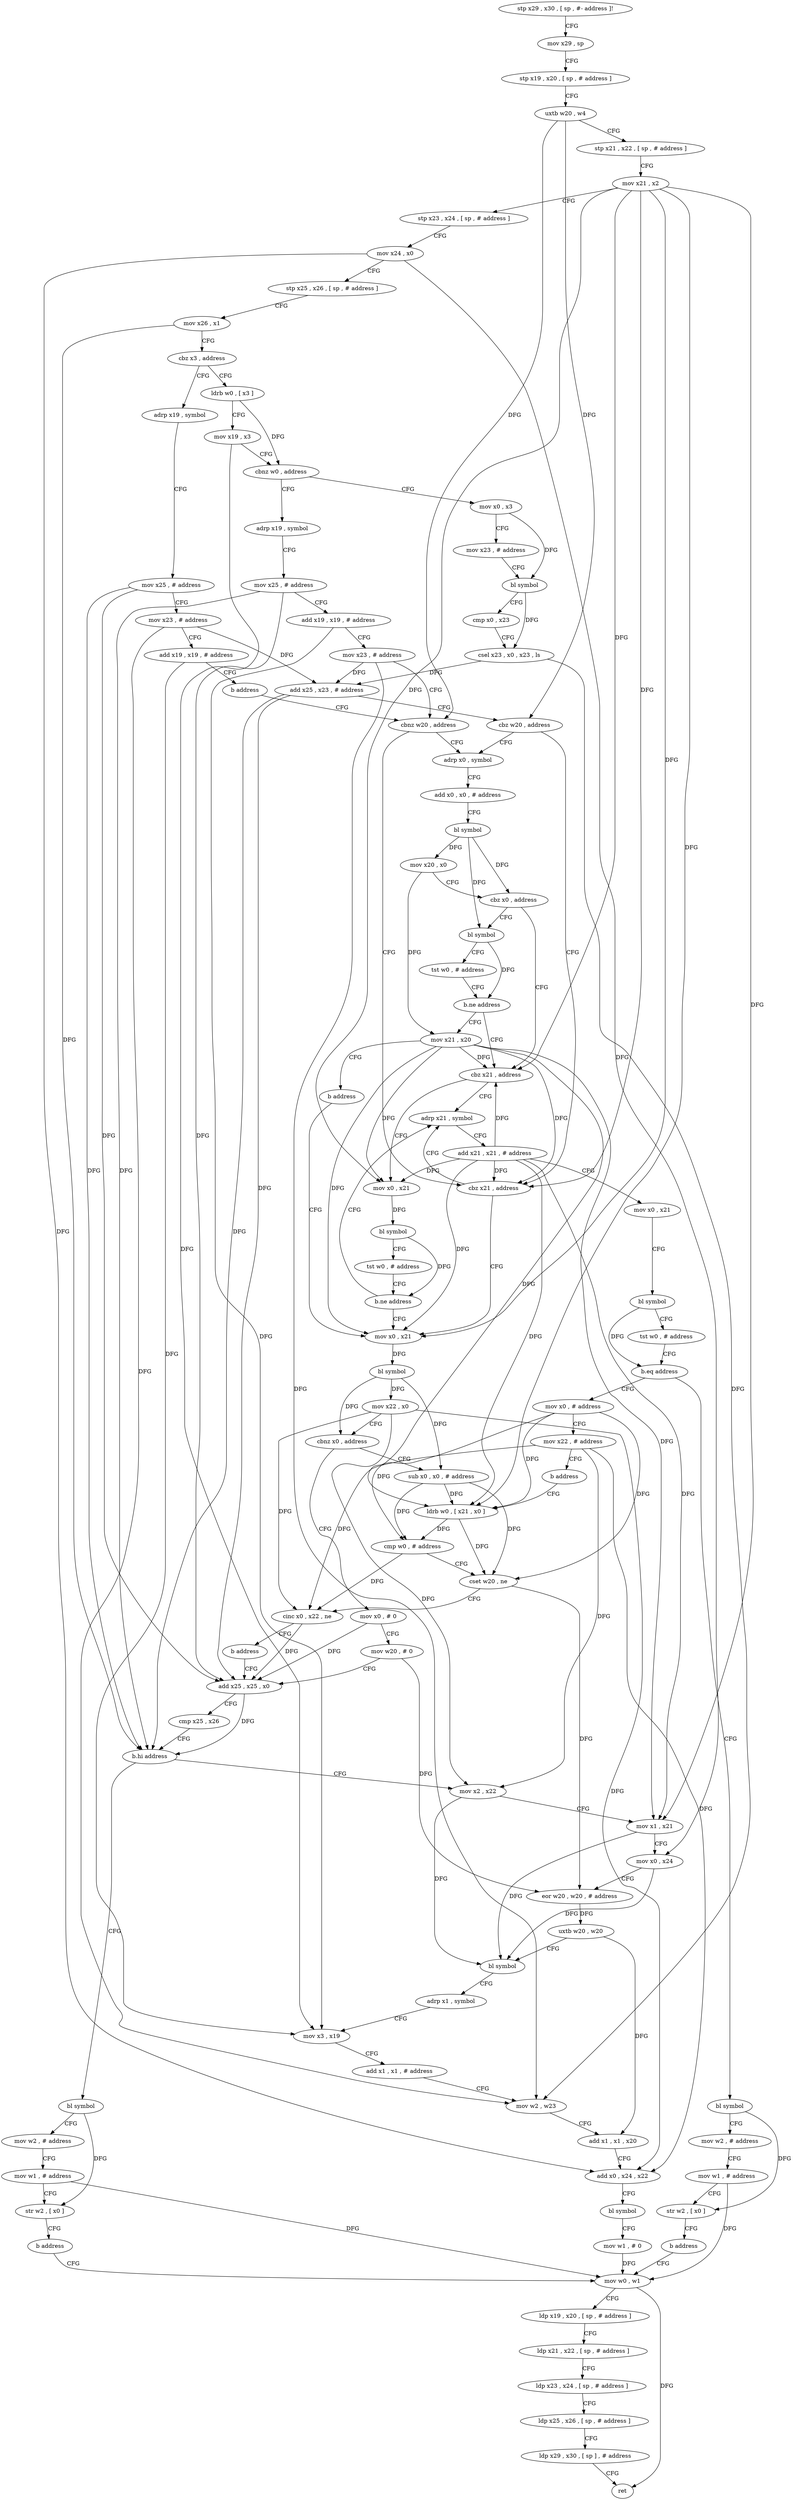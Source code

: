 digraph "func" {
"4283600" [label = "stp x29 , x30 , [ sp , #- address ]!" ]
"4283604" [label = "mov x29 , sp" ]
"4283608" [label = "stp x19 , x20 , [ sp , # address ]" ]
"4283612" [label = "uxtb w20 , w4" ]
"4283616" [label = "stp x21 , x22 , [ sp , # address ]" ]
"4283620" [label = "mov x21 , x2" ]
"4283624" [label = "stp x23 , x24 , [ sp , # address ]" ]
"4283628" [label = "mov x24 , x0" ]
"4283632" [label = "stp x25 , x26 , [ sp , # address ]" ]
"4283636" [label = "mov x26 , x1" ]
"4283640" [label = "cbz x3 , address" ]
"4283952" [label = "adrp x19 , symbol" ]
"4283644" [label = "ldrb w0 , [ x3 ]" ]
"4283956" [label = "mov x25 , # address" ]
"4283960" [label = "mov x23 , # address" ]
"4283964" [label = "add x19 , x19 , # address" ]
"4283968" [label = "b address" ]
"4283672" [label = "cbnz w20 , address" ]
"4283648" [label = "mov x19 , x3" ]
"4283652" [label = "cbnz w0 , address" ]
"4283800" [label = "mov x0 , x3" ]
"4283656" [label = "adrp x19 , symbol" ]
"4283828" [label = "adrp x0 , symbol" ]
"4283676" [label = "cbz x21 , address" ]
"4283804" [label = "mov x23 , # address" ]
"4283808" [label = "bl symbol" ]
"4283812" [label = "cmp x0 , x23" ]
"4283816" [label = "csel x23 , x0 , x23 , ls" ]
"4283820" [label = "add x25 , x23 , # address" ]
"4283824" [label = "cbz w20 , address" ]
"4283660" [label = "mov x25 , # address" ]
"4283664" [label = "add x19 , x19 , # address" ]
"4283668" [label = "mov x23 , # address" ]
"4283832" [label = "add x0 , x0 , # address" ]
"4283836" [label = "bl symbol" ]
"4283840" [label = "mov x20 , x0" ]
"4283844" [label = "cbz x0 , address" ]
"4283860" [label = "cbz x21 , address" ]
"4283848" [label = "bl symbol" ]
"4283880" [label = "adrp x21 , symbol" ]
"4283680" [label = "mov x0 , x21" ]
"4283864" [label = "mov x0 , x21" ]
"4283852" [label = "tst w0 , # address" ]
"4283856" [label = "b.ne address" ]
"4283944" [label = "mov x21 , x20" ]
"4283884" [label = "add x21 , x21 , # address" ]
"4283888" [label = "mov x0 , x21" ]
"4283892" [label = "bl symbol" ]
"4283896" [label = "tst w0 , # address" ]
"4283900" [label = "b.eq address" ]
"4283996" [label = "bl symbol" ]
"4283904" [label = "mov x0 , # address" ]
"4283684" [label = "bl symbol" ]
"4283688" [label = "mov x22 , x0" ]
"4283692" [label = "cbnz x0 , address" ]
"4283920" [label = "sub x0 , x0 , # address" ]
"4283696" [label = "mov x0 , # 0" ]
"4283868" [label = "bl symbol" ]
"4283872" [label = "tst w0 , # address" ]
"4283876" [label = "b.ne address" ]
"4283948" [label = "b address" ]
"4284000" [label = "mov w2 , # address" ]
"4284004" [label = "mov w1 , # address" ]
"4284008" [label = "str w2 , [ x0 ]" ]
"4284012" [label = "b address" ]
"4283772" [label = "mov w0 , w1" ]
"4283908" [label = "mov x22 , # address" ]
"4283912" [label = "b address" ]
"4283924" [label = "ldrb w0 , [ x21 , x0 ]" ]
"4283700" [label = "mov w20 , # 0" ]
"4283704" [label = "add x25 , x25 , x0" ]
"4283776" [label = "ldp x19 , x20 , [ sp , # address ]" ]
"4283780" [label = "ldp x21 , x22 , [ sp , # address ]" ]
"4283784" [label = "ldp x23 , x24 , [ sp , # address ]" ]
"4283788" [label = "ldp x25 , x26 , [ sp , # address ]" ]
"4283792" [label = "ldp x29 , x30 , [ sp ] , # address" ]
"4283796" [label = "ret" ]
"4283928" [label = "cmp w0 , # address" ]
"4283932" [label = "cset w20 , ne" ]
"4283936" [label = "cinc x0 , x22 , ne" ]
"4283940" [label = "b address" ]
"4283708" [label = "cmp x25 , x26" ]
"4283712" [label = "b.hi address" ]
"4283976" [label = "bl symbol" ]
"4283716" [label = "mov x2 , x22" ]
"4283980" [label = "mov w2 , # address" ]
"4283984" [label = "mov w1 , # address" ]
"4283988" [label = "str w2 , [ x0 ]" ]
"4283992" [label = "b address" ]
"4283720" [label = "mov x1 , x21" ]
"4283724" [label = "mov x0 , x24" ]
"4283728" [label = "eor w20 , w20 , # address" ]
"4283732" [label = "uxtb w20 , w20" ]
"4283736" [label = "bl symbol" ]
"4283740" [label = "adrp x1 , symbol" ]
"4283744" [label = "mov x3 , x19" ]
"4283748" [label = "add x1 , x1 , # address" ]
"4283752" [label = "mov w2 , w23" ]
"4283756" [label = "add x1 , x1 , x20" ]
"4283760" [label = "add x0 , x24 , x22" ]
"4283764" [label = "bl symbol" ]
"4283768" [label = "mov w1 , # 0" ]
"4283600" -> "4283604" [ label = "CFG" ]
"4283604" -> "4283608" [ label = "CFG" ]
"4283608" -> "4283612" [ label = "CFG" ]
"4283612" -> "4283616" [ label = "CFG" ]
"4283612" -> "4283672" [ label = "DFG" ]
"4283612" -> "4283824" [ label = "DFG" ]
"4283616" -> "4283620" [ label = "CFG" ]
"4283620" -> "4283624" [ label = "CFG" ]
"4283620" -> "4283676" [ label = "DFG" ]
"4283620" -> "4283860" [ label = "DFG" ]
"4283620" -> "4283680" [ label = "DFG" ]
"4283620" -> "4283864" [ label = "DFG" ]
"4283620" -> "4283924" [ label = "DFG" ]
"4283620" -> "4283720" [ label = "DFG" ]
"4283624" -> "4283628" [ label = "CFG" ]
"4283628" -> "4283632" [ label = "CFG" ]
"4283628" -> "4283724" [ label = "DFG" ]
"4283628" -> "4283760" [ label = "DFG" ]
"4283632" -> "4283636" [ label = "CFG" ]
"4283636" -> "4283640" [ label = "CFG" ]
"4283636" -> "4283712" [ label = "DFG" ]
"4283640" -> "4283952" [ label = "CFG" ]
"4283640" -> "4283644" [ label = "CFG" ]
"4283952" -> "4283956" [ label = "CFG" ]
"4283644" -> "4283648" [ label = "CFG" ]
"4283644" -> "4283652" [ label = "DFG" ]
"4283956" -> "4283960" [ label = "CFG" ]
"4283956" -> "4283704" [ label = "DFG" ]
"4283956" -> "4283712" [ label = "DFG" ]
"4283960" -> "4283964" [ label = "CFG" ]
"4283960" -> "4283820" [ label = "DFG" ]
"4283960" -> "4283752" [ label = "DFG" ]
"4283964" -> "4283968" [ label = "CFG" ]
"4283964" -> "4283744" [ label = "DFG" ]
"4283968" -> "4283672" [ label = "CFG" ]
"4283672" -> "4283828" [ label = "CFG" ]
"4283672" -> "4283676" [ label = "CFG" ]
"4283648" -> "4283652" [ label = "CFG" ]
"4283648" -> "4283744" [ label = "DFG" ]
"4283652" -> "4283800" [ label = "CFG" ]
"4283652" -> "4283656" [ label = "CFG" ]
"4283800" -> "4283804" [ label = "CFG" ]
"4283800" -> "4283808" [ label = "DFG" ]
"4283656" -> "4283660" [ label = "CFG" ]
"4283828" -> "4283832" [ label = "CFG" ]
"4283676" -> "4283880" [ label = "CFG" ]
"4283676" -> "4283680" [ label = "CFG" ]
"4283804" -> "4283808" [ label = "CFG" ]
"4283808" -> "4283812" [ label = "CFG" ]
"4283808" -> "4283816" [ label = "DFG" ]
"4283812" -> "4283816" [ label = "CFG" ]
"4283816" -> "4283820" [ label = "DFG" ]
"4283816" -> "4283752" [ label = "DFG" ]
"4283820" -> "4283824" [ label = "CFG" ]
"4283820" -> "4283704" [ label = "DFG" ]
"4283820" -> "4283712" [ label = "DFG" ]
"4283824" -> "4283676" [ label = "CFG" ]
"4283824" -> "4283828" [ label = "CFG" ]
"4283660" -> "4283664" [ label = "CFG" ]
"4283660" -> "4283704" [ label = "DFG" ]
"4283660" -> "4283712" [ label = "DFG" ]
"4283664" -> "4283668" [ label = "CFG" ]
"4283664" -> "4283744" [ label = "DFG" ]
"4283668" -> "4283672" [ label = "CFG" ]
"4283668" -> "4283820" [ label = "DFG" ]
"4283668" -> "4283752" [ label = "DFG" ]
"4283832" -> "4283836" [ label = "CFG" ]
"4283836" -> "4283840" [ label = "DFG" ]
"4283836" -> "4283844" [ label = "DFG" ]
"4283836" -> "4283848" [ label = "DFG" ]
"4283840" -> "4283844" [ label = "CFG" ]
"4283840" -> "4283944" [ label = "DFG" ]
"4283844" -> "4283860" [ label = "CFG" ]
"4283844" -> "4283848" [ label = "CFG" ]
"4283860" -> "4283880" [ label = "CFG" ]
"4283860" -> "4283864" [ label = "CFG" ]
"4283848" -> "4283852" [ label = "CFG" ]
"4283848" -> "4283856" [ label = "DFG" ]
"4283880" -> "4283884" [ label = "CFG" ]
"4283680" -> "4283684" [ label = "DFG" ]
"4283864" -> "4283868" [ label = "DFG" ]
"4283852" -> "4283856" [ label = "CFG" ]
"4283856" -> "4283944" [ label = "CFG" ]
"4283856" -> "4283860" [ label = "CFG" ]
"4283944" -> "4283948" [ label = "CFG" ]
"4283944" -> "4283676" [ label = "DFG" ]
"4283944" -> "4283860" [ label = "DFG" ]
"4283944" -> "4283680" [ label = "DFG" ]
"4283944" -> "4283864" [ label = "DFG" ]
"4283944" -> "4283924" [ label = "DFG" ]
"4283944" -> "4283720" [ label = "DFG" ]
"4283884" -> "4283888" [ label = "CFG" ]
"4283884" -> "4283676" [ label = "DFG" ]
"4283884" -> "4283860" [ label = "DFG" ]
"4283884" -> "4283680" [ label = "DFG" ]
"4283884" -> "4283864" [ label = "DFG" ]
"4283884" -> "4283924" [ label = "DFG" ]
"4283884" -> "4283720" [ label = "DFG" ]
"4283888" -> "4283892" [ label = "CFG" ]
"4283892" -> "4283896" [ label = "CFG" ]
"4283892" -> "4283900" [ label = "DFG" ]
"4283896" -> "4283900" [ label = "CFG" ]
"4283900" -> "4283996" [ label = "CFG" ]
"4283900" -> "4283904" [ label = "CFG" ]
"4283996" -> "4284000" [ label = "CFG" ]
"4283996" -> "4284008" [ label = "DFG" ]
"4283904" -> "4283908" [ label = "CFG" ]
"4283904" -> "4283924" [ label = "DFG" ]
"4283904" -> "4283928" [ label = "DFG" ]
"4283904" -> "4283932" [ label = "DFG" ]
"4283684" -> "4283688" [ label = "DFG" ]
"4283684" -> "4283692" [ label = "DFG" ]
"4283684" -> "4283920" [ label = "DFG" ]
"4283688" -> "4283692" [ label = "CFG" ]
"4283688" -> "4283716" [ label = "DFG" ]
"4283688" -> "4283760" [ label = "DFG" ]
"4283688" -> "4283936" [ label = "DFG" ]
"4283692" -> "4283920" [ label = "CFG" ]
"4283692" -> "4283696" [ label = "CFG" ]
"4283920" -> "4283924" [ label = "DFG" ]
"4283920" -> "4283928" [ label = "DFG" ]
"4283920" -> "4283932" [ label = "DFG" ]
"4283696" -> "4283700" [ label = "CFG" ]
"4283696" -> "4283704" [ label = "DFG" ]
"4283868" -> "4283872" [ label = "CFG" ]
"4283868" -> "4283876" [ label = "DFG" ]
"4283872" -> "4283876" [ label = "CFG" ]
"4283876" -> "4283680" [ label = "CFG" ]
"4283876" -> "4283880" [ label = "CFG" ]
"4283948" -> "4283680" [ label = "CFG" ]
"4284000" -> "4284004" [ label = "CFG" ]
"4284004" -> "4284008" [ label = "CFG" ]
"4284004" -> "4283772" [ label = "DFG" ]
"4284008" -> "4284012" [ label = "CFG" ]
"4284012" -> "4283772" [ label = "CFG" ]
"4283772" -> "4283776" [ label = "CFG" ]
"4283772" -> "4283796" [ label = "DFG" ]
"4283908" -> "4283912" [ label = "CFG" ]
"4283908" -> "4283716" [ label = "DFG" ]
"4283908" -> "4283760" [ label = "DFG" ]
"4283908" -> "4283936" [ label = "DFG" ]
"4283912" -> "4283924" [ label = "CFG" ]
"4283924" -> "4283928" [ label = "DFG" ]
"4283924" -> "4283932" [ label = "DFG" ]
"4283700" -> "4283704" [ label = "CFG" ]
"4283700" -> "4283728" [ label = "DFG" ]
"4283704" -> "4283708" [ label = "CFG" ]
"4283704" -> "4283712" [ label = "DFG" ]
"4283776" -> "4283780" [ label = "CFG" ]
"4283780" -> "4283784" [ label = "CFG" ]
"4283784" -> "4283788" [ label = "CFG" ]
"4283788" -> "4283792" [ label = "CFG" ]
"4283792" -> "4283796" [ label = "CFG" ]
"4283928" -> "4283932" [ label = "CFG" ]
"4283928" -> "4283936" [ label = "DFG" ]
"4283932" -> "4283936" [ label = "CFG" ]
"4283932" -> "4283728" [ label = "DFG" ]
"4283936" -> "4283940" [ label = "CFG" ]
"4283936" -> "4283704" [ label = "DFG" ]
"4283940" -> "4283704" [ label = "CFG" ]
"4283708" -> "4283712" [ label = "CFG" ]
"4283712" -> "4283976" [ label = "CFG" ]
"4283712" -> "4283716" [ label = "CFG" ]
"4283976" -> "4283980" [ label = "CFG" ]
"4283976" -> "4283988" [ label = "DFG" ]
"4283716" -> "4283720" [ label = "CFG" ]
"4283716" -> "4283736" [ label = "DFG" ]
"4283980" -> "4283984" [ label = "CFG" ]
"4283984" -> "4283988" [ label = "CFG" ]
"4283984" -> "4283772" [ label = "DFG" ]
"4283988" -> "4283992" [ label = "CFG" ]
"4283992" -> "4283772" [ label = "CFG" ]
"4283720" -> "4283724" [ label = "CFG" ]
"4283720" -> "4283736" [ label = "DFG" ]
"4283724" -> "4283728" [ label = "CFG" ]
"4283724" -> "4283736" [ label = "DFG" ]
"4283728" -> "4283732" [ label = "DFG" ]
"4283732" -> "4283736" [ label = "CFG" ]
"4283732" -> "4283756" [ label = "DFG" ]
"4283736" -> "4283740" [ label = "CFG" ]
"4283740" -> "4283744" [ label = "CFG" ]
"4283744" -> "4283748" [ label = "CFG" ]
"4283748" -> "4283752" [ label = "CFG" ]
"4283752" -> "4283756" [ label = "CFG" ]
"4283756" -> "4283760" [ label = "CFG" ]
"4283760" -> "4283764" [ label = "CFG" ]
"4283764" -> "4283768" [ label = "CFG" ]
"4283768" -> "4283772" [ label = "DFG" ]
}
